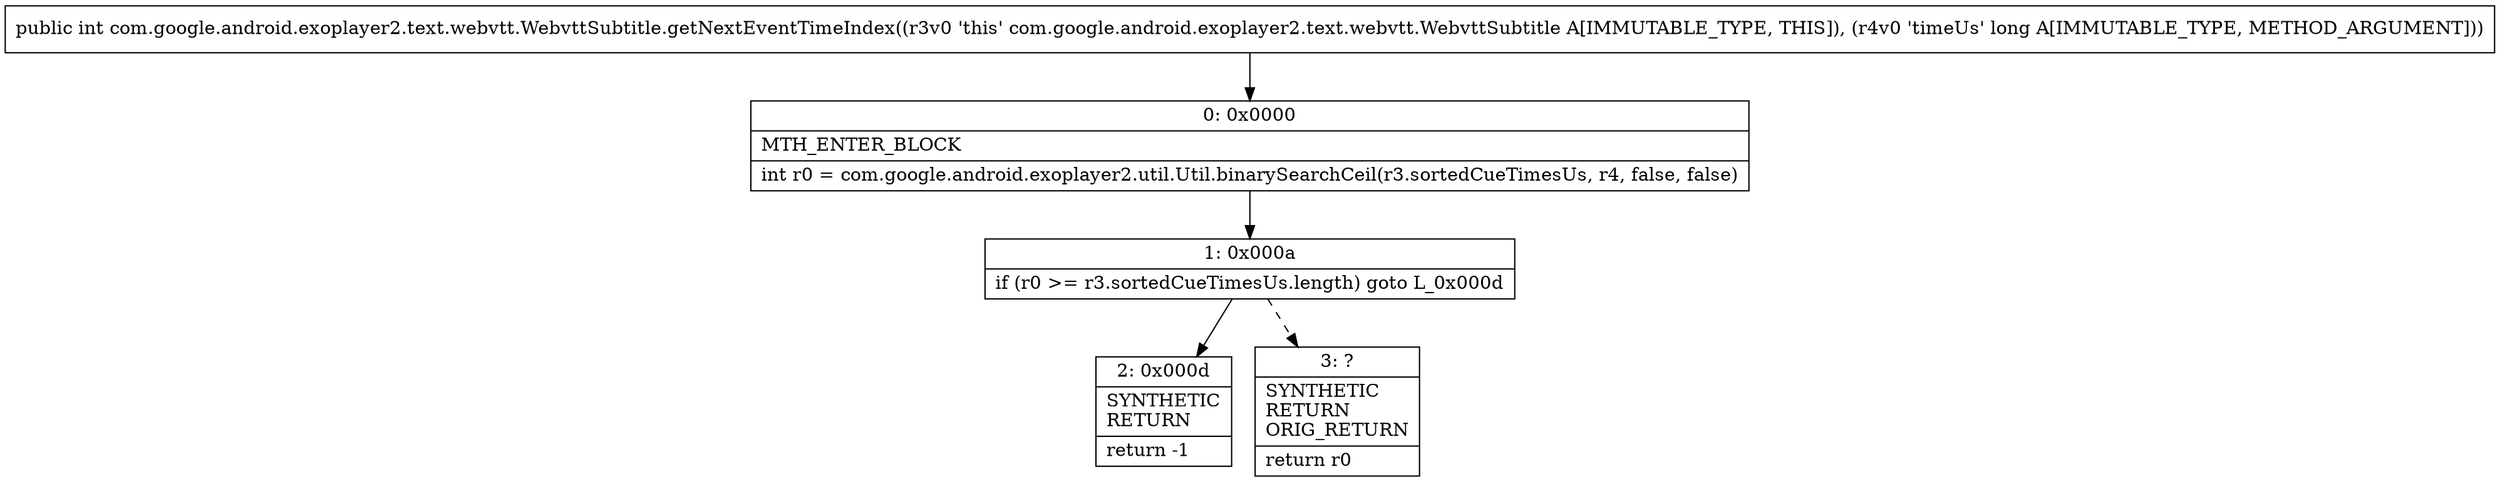 digraph "CFG forcom.google.android.exoplayer2.text.webvtt.WebvttSubtitle.getNextEventTimeIndex(J)I" {
Node_0 [shape=record,label="{0\:\ 0x0000|MTH_ENTER_BLOCK\l|int r0 = com.google.android.exoplayer2.util.Util.binarySearchCeil(r3.sortedCueTimesUs, r4, false, false)\l}"];
Node_1 [shape=record,label="{1\:\ 0x000a|if (r0 \>= r3.sortedCueTimesUs.length) goto L_0x000d\l}"];
Node_2 [shape=record,label="{2\:\ 0x000d|SYNTHETIC\lRETURN\l|return \-1\l}"];
Node_3 [shape=record,label="{3\:\ ?|SYNTHETIC\lRETURN\lORIG_RETURN\l|return r0\l}"];
MethodNode[shape=record,label="{public int com.google.android.exoplayer2.text.webvtt.WebvttSubtitle.getNextEventTimeIndex((r3v0 'this' com.google.android.exoplayer2.text.webvtt.WebvttSubtitle A[IMMUTABLE_TYPE, THIS]), (r4v0 'timeUs' long A[IMMUTABLE_TYPE, METHOD_ARGUMENT])) }"];
MethodNode -> Node_0;
Node_0 -> Node_1;
Node_1 -> Node_2;
Node_1 -> Node_3[style=dashed];
}

